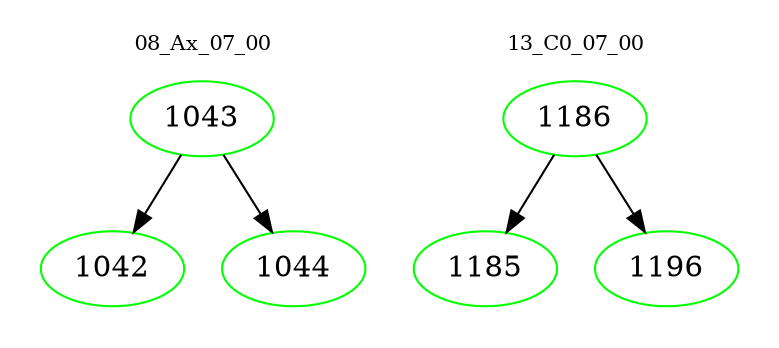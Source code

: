 digraph{
subgraph cluster_0 {
color = white
label = "08_Ax_07_00";
fontsize=10;
T0_1043 [label="1043", color="green"]
T0_1043 -> T0_1042 [color="black"]
T0_1042 [label="1042", color="green"]
T0_1043 -> T0_1044 [color="black"]
T0_1044 [label="1044", color="green"]
}
subgraph cluster_1 {
color = white
label = "13_C0_07_00";
fontsize=10;
T1_1186 [label="1186", color="green"]
T1_1186 -> T1_1185 [color="black"]
T1_1185 [label="1185", color="green"]
T1_1186 -> T1_1196 [color="black"]
T1_1196 [label="1196", color="green"]
}
}
